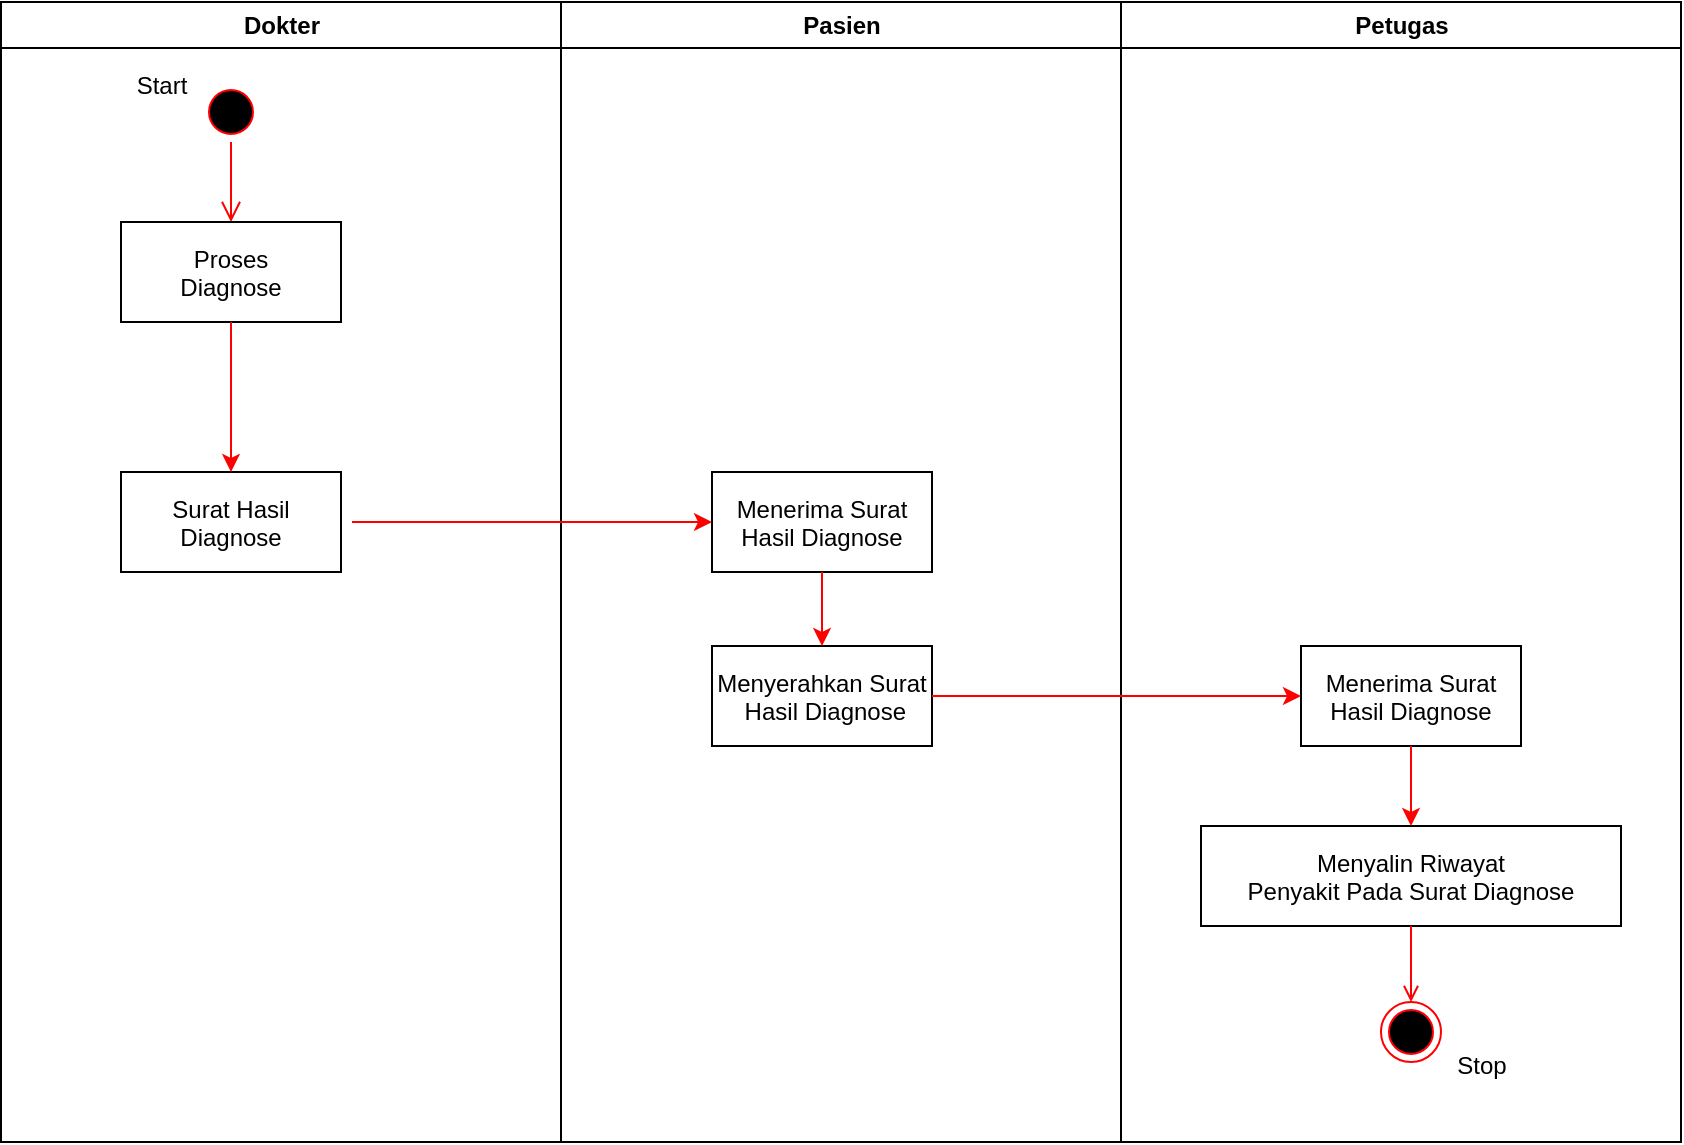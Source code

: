 <mxfile version="14.7.3" type="github">
  <diagram name="Periksa" id="e7e014a7-5840-1c2e-5031-d8a46d1fe8dd">
    <mxGraphModel dx="1370" dy="646" grid="1" gridSize="10" guides="1" tooltips="1" connect="1" arrows="1" fold="1" page="1" pageScale="1" pageWidth="1400" pageHeight="850" background="none" math="0" shadow="0">
      <root>
        <mxCell id="0" />
        <mxCell id="1" parent="0" />
        <mxCell id="2" value="Dokter" style="swimlane;whiteSpace=wrap" parent="1" vertex="1">
          <mxGeometry x="164.5" y="128" width="280" height="570" as="geometry" />
        </mxCell>
        <mxCell id="5" value="" style="ellipse;shape=startState;fillColor=#000000;strokeColor=#ff0000;" parent="2" vertex="1">
          <mxGeometry x="100" y="40" width="30" height="30" as="geometry" />
        </mxCell>
        <mxCell id="6" value="" style="edgeStyle=elbowEdgeStyle;elbow=horizontal;verticalAlign=bottom;endArrow=open;endSize=8;strokeColor=#FF0000;endFill=1;rounded=0" parent="2" source="5" target="7" edge="1">
          <mxGeometry x="100" y="40" as="geometry">
            <mxPoint x="115" y="110" as="targetPoint" />
          </mxGeometry>
        </mxCell>
        <mxCell id="7" value="Proses&#xa;Diagnose" style="" parent="2" vertex="1">
          <mxGeometry x="60" y="110" width="110" height="50" as="geometry" />
        </mxCell>
        <mxCell id="86yHMH84XLyf64HmFGPL-49" value="Surat Hasil&#xa;Diagnose" style="" vertex="1" parent="2">
          <mxGeometry x="60" y="235" width="110" height="50" as="geometry" />
        </mxCell>
        <mxCell id="86yHMH84XLyf64HmFGPL-51" value="" style="endArrow=classic;html=1;strokeColor=#FF0000;entryX=0.5;entryY=0;entryDx=0;entryDy=0;exitX=0.5;exitY=1;exitDx=0;exitDy=0;" edge="1" parent="2" source="7" target="86yHMH84XLyf64HmFGPL-49">
          <mxGeometry width="50" height="50" relative="1" as="geometry">
            <mxPoint x="105.5" y="222" as="sourcePoint" />
            <mxPoint x="155.5" y="172" as="targetPoint" />
          </mxGeometry>
        </mxCell>
        <mxCell id="86yHMH84XLyf64HmFGPL-56" value="Start" style="text;html=1;strokeColor=none;fillColor=none;align=center;verticalAlign=middle;whiteSpace=wrap;rounded=0;" vertex="1" parent="2">
          <mxGeometry x="60" y="32" width="40" height="20" as="geometry" />
        </mxCell>
        <mxCell id="3" value="Pasien" style="swimlane;whiteSpace=wrap" parent="1" vertex="1">
          <mxGeometry x="444.5" y="128" width="280" height="570" as="geometry" />
        </mxCell>
        <mxCell id="16" value="Menerima Surat&#xa;Hasil Diagnose" style="" parent="3" vertex="1">
          <mxGeometry x="75.5" y="235" width="110" height="50" as="geometry" />
        </mxCell>
        <mxCell id="18" value="Menyerahkan Surat&#xa; Hasil Diagnose" style="" parent="3" vertex="1">
          <mxGeometry x="75.5" y="322" width="110" height="50" as="geometry" />
        </mxCell>
        <mxCell id="86yHMH84XLyf64HmFGPL-52" value="" style="endArrow=classic;html=1;strokeColor=#FF0000;entryX=0.5;entryY=0;entryDx=0;entryDy=0;exitX=0.5;exitY=1;exitDx=0;exitDy=0;" edge="1" parent="3" source="16" target="18">
          <mxGeometry width="50" height="50" relative="1" as="geometry">
            <mxPoint x="5.5" y="322" as="sourcePoint" />
            <mxPoint x="55.5" y="272" as="targetPoint" />
          </mxGeometry>
        </mxCell>
        <mxCell id="4" value="Petugas" style="swimlane;whiteSpace=wrap" parent="1" vertex="1">
          <mxGeometry x="724.5" y="128" width="280" height="570" as="geometry" />
        </mxCell>
        <mxCell id="33" value="Menyalin Riwayat&#xa;Penyakit Pada Surat Diagnose" style="" parent="4" vertex="1">
          <mxGeometry x="40" y="412" width="210" height="50" as="geometry" />
        </mxCell>
        <mxCell id="38" value="" style="ellipse;shape=endState;fillColor=#000000;strokeColor=#ff0000" parent="4" vertex="1">
          <mxGeometry x="130" y="500" width="30" height="30" as="geometry" />
        </mxCell>
        <mxCell id="39" value="" style="endArrow=open;strokeColor=#FF0000;endFill=1;rounded=0" parent="4" source="33" target="38" edge="1">
          <mxGeometry relative="1" as="geometry" />
        </mxCell>
        <mxCell id="86yHMH84XLyf64HmFGPL-53" value="Menerima Surat&#xa;Hasil Diagnose" style="" vertex="1" parent="4">
          <mxGeometry x="90" y="322" width="110" height="50" as="geometry" />
        </mxCell>
        <mxCell id="86yHMH84XLyf64HmFGPL-54" value="" style="endArrow=classic;html=1;strokeColor=#FF0000;entryX=0.5;entryY=0;entryDx=0;entryDy=0;exitX=0.5;exitY=1;exitDx=0;exitDy=0;" edge="1" parent="4" source="86yHMH84XLyf64HmFGPL-53" target="33">
          <mxGeometry width="50" height="50" relative="1" as="geometry">
            <mxPoint x="-114.5" y="422" as="sourcePoint" />
            <mxPoint x="-64.5" y="372" as="targetPoint" />
          </mxGeometry>
        </mxCell>
        <mxCell id="86yHMH84XLyf64HmFGPL-57" value="Stop" style="text;html=1;strokeColor=none;fillColor=none;align=center;verticalAlign=middle;whiteSpace=wrap;rounded=0;" vertex="1" parent="4">
          <mxGeometry x="160" y="522" width="40" height="20" as="geometry" />
        </mxCell>
        <mxCell id="86yHMH84XLyf64HmFGPL-50" value="" style="endArrow=classic;html=1;strokeColor=#FF0000;entryX=0;entryY=0.5;entryDx=0;entryDy=0;" edge="1" parent="1" target="16">
          <mxGeometry width="50" height="50" relative="1" as="geometry">
            <mxPoint x="340" y="388" as="sourcePoint" />
            <mxPoint x="500" y="400" as="targetPoint" />
          </mxGeometry>
        </mxCell>
        <mxCell id="86yHMH84XLyf64HmFGPL-55" value="" style="endArrow=classic;html=1;strokeColor=#FF0000;entryX=0;entryY=0.5;entryDx=0;entryDy=0;exitX=1;exitY=0.5;exitDx=0;exitDy=0;" edge="1" parent="1" source="18" target="86yHMH84XLyf64HmFGPL-53">
          <mxGeometry width="50" height="50" relative="1" as="geometry">
            <mxPoint x="610" y="550" as="sourcePoint" />
            <mxPoint x="660" y="500" as="targetPoint" />
          </mxGeometry>
        </mxCell>
      </root>
    </mxGraphModel>
  </diagram>
</mxfile>
